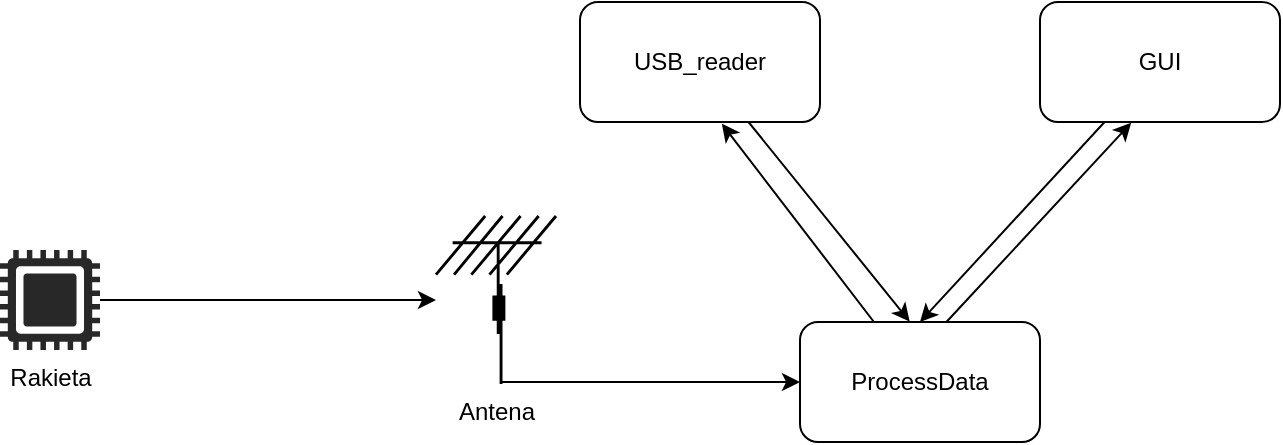 <mxfile version="26.0.9">
  <diagram name="Page-1" id="NcSPWLBuzY9AIP3GM6-T">
    <mxGraphModel dx="1382" dy="466" grid="1" gridSize="10" guides="1" tooltips="1" connect="1" arrows="1" fold="1" page="1" pageScale="1" pageWidth="827" pageHeight="1169" math="0" shadow="0">
      <root>
        <mxCell id="0" />
        <mxCell id="1" parent="0" />
        <mxCell id="PNZEXYwv9-3f0WOJUJaZ-3" style="rounded=0;orthogonalLoop=1;jettySize=auto;html=1;entryX=0.5;entryY=0;entryDx=0;entryDy=0;" edge="1" parent="1" source="EnQCA6W0uELH13Itvkm_-1" target="EnQCA6W0uELH13Itvkm_-2">
          <mxGeometry relative="1" as="geometry" />
        </mxCell>
        <mxCell id="EnQCA6W0uELH13Itvkm_-1" value="GUI" style="rounded=1;whiteSpace=wrap;html=1;" parent="1" vertex="1">
          <mxGeometry x="360" y="60" width="120" height="60" as="geometry" />
        </mxCell>
        <mxCell id="PNZEXYwv9-3f0WOJUJaZ-5" style="edgeStyle=orthogonalEdgeStyle;rounded=0;orthogonalLoop=1;jettySize=auto;html=1;startArrow=classic;startFill=1;endArrow=none;" edge="1" parent="1" source="EnQCA6W0uELH13Itvkm_-2">
          <mxGeometry relative="1" as="geometry">
            <mxPoint x="90" y="250" as="targetPoint" />
          </mxGeometry>
        </mxCell>
        <mxCell id="EnQCA6W0uELH13Itvkm_-2" value="ProcessData" style="rounded=1;whiteSpace=wrap;html=1;" parent="1" vertex="1">
          <mxGeometry x="240" y="220" width="120" height="60" as="geometry" />
        </mxCell>
        <mxCell id="PNZEXYwv9-3f0WOJUJaZ-1" style="rounded=0;orthogonalLoop=1;jettySize=auto;html=1;entryX=0.457;entryY=-0.004;entryDx=0;entryDy=0;entryPerimeter=0;" edge="1" parent="1" source="EnQCA6W0uELH13Itvkm_-3" target="EnQCA6W0uELH13Itvkm_-2">
          <mxGeometry relative="1" as="geometry" />
        </mxCell>
        <mxCell id="EnQCA6W0uELH13Itvkm_-3" value="USB_reader" style="rounded=1;whiteSpace=wrap;html=1;" parent="1" vertex="1">
          <mxGeometry x="130" y="60" width="120" height="60" as="geometry" />
        </mxCell>
        <mxCell id="PNZEXYwv9-3f0WOJUJaZ-2" style="rounded=0;orthogonalLoop=1;jettySize=auto;html=1;entryX=0.591;entryY=1.014;entryDx=0;entryDy=0;entryPerimeter=0;" edge="1" parent="1" source="EnQCA6W0uELH13Itvkm_-2" target="EnQCA6W0uELH13Itvkm_-3">
          <mxGeometry relative="1" as="geometry" />
        </mxCell>
        <mxCell id="PNZEXYwv9-3f0WOJUJaZ-4" style="rounded=0;orthogonalLoop=1;jettySize=auto;html=1;entryX=0.38;entryY=1.007;entryDx=0;entryDy=0;entryPerimeter=0;exitX=0.611;exitY=-0.002;exitDx=0;exitDy=0;exitPerimeter=0;" edge="1" parent="1" source="EnQCA6W0uELH13Itvkm_-2" target="EnQCA6W0uELH13Itvkm_-1">
          <mxGeometry relative="1" as="geometry" />
        </mxCell>
        <mxCell id="PNZEXYwv9-3f0WOJUJaZ-6" value="Antena" style="shape=mxgraph.cisco.wireless.antenna;html=1;pointerEvents=1;dashed=0;fillColor=#036897;strokeColor=#ffffff;strokeWidth=2;verticalLabelPosition=bottom;verticalAlign=top;align=center;outlineConnect=0;" vertex="1" parent="1">
          <mxGeometry x="58" y="167" width="60" height="84" as="geometry" />
        </mxCell>
        <mxCell id="PNZEXYwv9-3f0WOJUJaZ-8" style="edgeStyle=orthogonalEdgeStyle;rounded=0;orthogonalLoop=1;jettySize=auto;html=1;" edge="1" parent="1" source="PNZEXYwv9-3f0WOJUJaZ-7" target="PNZEXYwv9-3f0WOJUJaZ-6">
          <mxGeometry relative="1" as="geometry" />
        </mxCell>
        <mxCell id="PNZEXYwv9-3f0WOJUJaZ-7" value="Rakieta" style="verticalLabelPosition=bottom;sketch=0;html=1;fillColor=#282828;strokeColor=none;verticalAlign=top;pointerEvents=1;align=center;shape=mxgraph.cisco_safe.technology_icons.icon24;" vertex="1" parent="1">
          <mxGeometry x="-160" y="184" width="50" height="50" as="geometry" />
        </mxCell>
      </root>
    </mxGraphModel>
  </diagram>
</mxfile>
